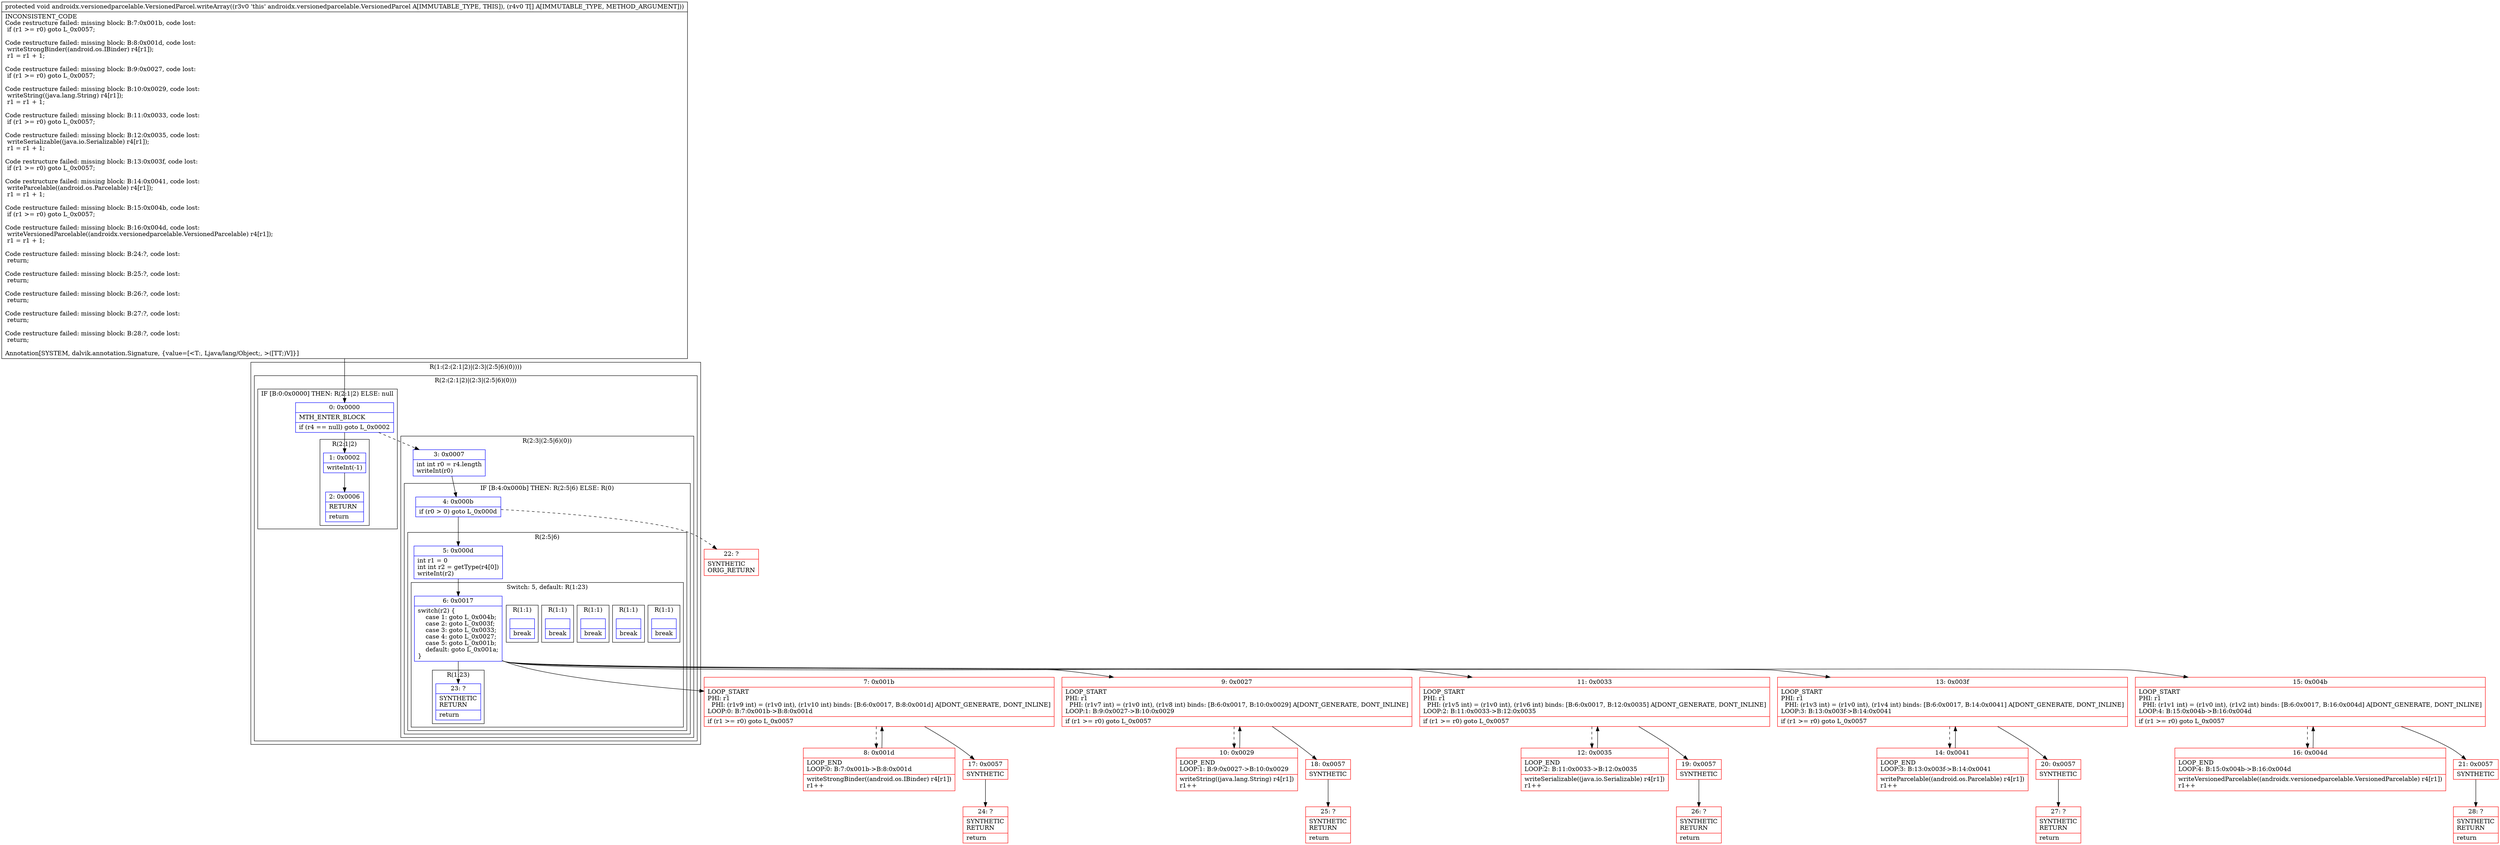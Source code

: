digraph "CFG forandroidx.versionedparcelable.VersionedParcel.writeArray([Ljava\/lang\/Object;)V" {
subgraph cluster_Region_1886459017 {
label = "R(1:(2:(2:1|2)|(2:3|(2:5|6)(0))))";
node [shape=record,color=blue];
subgraph cluster_Region_367865090 {
label = "R(2:(2:1|2)|(2:3|(2:5|6)(0)))";
node [shape=record,color=blue];
subgraph cluster_IfRegion_348276913 {
label = "IF [B:0:0x0000] THEN: R(2:1|2) ELSE: null";
node [shape=record,color=blue];
Node_0 [shape=record,label="{0\:\ 0x0000|MTH_ENTER_BLOCK\l|if (r4 == null) goto L_0x0002\l}"];
subgraph cluster_Region_51222586 {
label = "R(2:1|2)";
node [shape=record,color=blue];
Node_1 [shape=record,label="{1\:\ 0x0002|writeInt(\-1)\l}"];
Node_2 [shape=record,label="{2\:\ 0x0006|RETURN\l|return\l}"];
}
}
subgraph cluster_Region_1585919203 {
label = "R(2:3|(2:5|6)(0))";
node [shape=record,color=blue];
Node_3 [shape=record,label="{3\:\ 0x0007|int int r0 = r4.length\lwriteInt(r0)\l}"];
subgraph cluster_IfRegion_1065852580 {
label = "IF [B:4:0x000b] THEN: R(2:5|6) ELSE: R(0)";
node [shape=record,color=blue];
Node_4 [shape=record,label="{4\:\ 0x000b|if (r0 \> 0) goto L_0x000d\l}"];
subgraph cluster_Region_1920563152 {
label = "R(2:5|6)";
node [shape=record,color=blue];
Node_5 [shape=record,label="{5\:\ 0x000d|int r1 = 0\lint int r2 = getType(r4[0])\lwriteInt(r2)\l}"];
subgraph cluster_SwitchRegion_431482766 {
label = "Switch: 5, default: R(1:23)";
node [shape=record,color=blue];
Node_6 [shape=record,label="{6\:\ 0x0017|switch(r2) \{\l    case 1: goto L_0x004b;\l    case 2: goto L_0x003f;\l    case 3: goto L_0x0033;\l    case 4: goto L_0x0027;\l    case 5: goto L_0x001b;\l    default: goto L_0x001a;\l\}\l}"];
subgraph cluster_Region_2074083726 {
label = "R(1:1)";
node [shape=record,color=blue];
Node_InsnContainer_123315909 [shape=record,label="{|break\l}"];
}
subgraph cluster_Region_22606175 {
label = "R(1:1)";
node [shape=record,color=blue];
Node_InsnContainer_1853584646 [shape=record,label="{|break\l}"];
}
subgraph cluster_Region_355251510 {
label = "R(1:1)";
node [shape=record,color=blue];
Node_InsnContainer_1594447576 [shape=record,label="{|break\l}"];
}
subgraph cluster_Region_421365359 {
label = "R(1:1)";
node [shape=record,color=blue];
Node_InsnContainer_754647823 [shape=record,label="{|break\l}"];
}
subgraph cluster_Region_1544459939 {
label = "R(1:1)";
node [shape=record,color=blue];
Node_InsnContainer_1235526764 [shape=record,label="{|break\l}"];
}
subgraph cluster_Region_1023372745 {
label = "R(1:23)";
node [shape=record,color=blue];
Node_23 [shape=record,label="{23\:\ ?|SYNTHETIC\lRETURN\l|return\l}"];
}
}
}
subgraph cluster_Region_1214833186 {
label = "R(0)";
node [shape=record,color=blue];
}
}
}
}
}
Node_7 [shape=record,color=red,label="{7\:\ 0x001b|LOOP_START\lPHI: r1 \l  PHI: (r1v9 int) = (r1v0 int), (r1v10 int) binds: [B:6:0x0017, B:8:0x001d] A[DONT_GENERATE, DONT_INLINE]\lLOOP:0: B:7:0x001b\-\>B:8:0x001d\l|if (r1 \>= r0) goto L_0x0057\l}"];
Node_8 [shape=record,color=red,label="{8\:\ 0x001d|LOOP_END\lLOOP:0: B:7:0x001b\-\>B:8:0x001d\l|writeStrongBinder((android.os.IBinder) r4[r1])\lr1++\l}"];
Node_9 [shape=record,color=red,label="{9\:\ 0x0027|LOOP_START\lPHI: r1 \l  PHI: (r1v7 int) = (r1v0 int), (r1v8 int) binds: [B:6:0x0017, B:10:0x0029] A[DONT_GENERATE, DONT_INLINE]\lLOOP:1: B:9:0x0027\-\>B:10:0x0029\l|if (r1 \>= r0) goto L_0x0057\l}"];
Node_10 [shape=record,color=red,label="{10\:\ 0x0029|LOOP_END\lLOOP:1: B:9:0x0027\-\>B:10:0x0029\l|writeString((java.lang.String) r4[r1])\lr1++\l}"];
Node_11 [shape=record,color=red,label="{11\:\ 0x0033|LOOP_START\lPHI: r1 \l  PHI: (r1v5 int) = (r1v0 int), (r1v6 int) binds: [B:6:0x0017, B:12:0x0035] A[DONT_GENERATE, DONT_INLINE]\lLOOP:2: B:11:0x0033\-\>B:12:0x0035\l|if (r1 \>= r0) goto L_0x0057\l}"];
Node_12 [shape=record,color=red,label="{12\:\ 0x0035|LOOP_END\lLOOP:2: B:11:0x0033\-\>B:12:0x0035\l|writeSerializable((java.io.Serializable) r4[r1])\lr1++\l}"];
Node_13 [shape=record,color=red,label="{13\:\ 0x003f|LOOP_START\lPHI: r1 \l  PHI: (r1v3 int) = (r1v0 int), (r1v4 int) binds: [B:6:0x0017, B:14:0x0041] A[DONT_GENERATE, DONT_INLINE]\lLOOP:3: B:13:0x003f\-\>B:14:0x0041\l|if (r1 \>= r0) goto L_0x0057\l}"];
Node_14 [shape=record,color=red,label="{14\:\ 0x0041|LOOP_END\lLOOP:3: B:13:0x003f\-\>B:14:0x0041\l|writeParcelable((android.os.Parcelable) r4[r1])\lr1++\l}"];
Node_15 [shape=record,color=red,label="{15\:\ 0x004b|LOOP_START\lPHI: r1 \l  PHI: (r1v1 int) = (r1v0 int), (r1v2 int) binds: [B:6:0x0017, B:16:0x004d] A[DONT_GENERATE, DONT_INLINE]\lLOOP:4: B:15:0x004b\-\>B:16:0x004d\l|if (r1 \>= r0) goto L_0x0057\l}"];
Node_16 [shape=record,color=red,label="{16\:\ 0x004d|LOOP_END\lLOOP:4: B:15:0x004b\-\>B:16:0x004d\l|writeVersionedParcelable((androidx.versionedparcelable.VersionedParcelable) r4[r1])\lr1++\l}"];
Node_17 [shape=record,color=red,label="{17\:\ 0x0057|SYNTHETIC\l}"];
Node_18 [shape=record,color=red,label="{18\:\ 0x0057|SYNTHETIC\l}"];
Node_19 [shape=record,color=red,label="{19\:\ 0x0057|SYNTHETIC\l}"];
Node_20 [shape=record,color=red,label="{20\:\ 0x0057|SYNTHETIC\l}"];
Node_21 [shape=record,color=red,label="{21\:\ 0x0057|SYNTHETIC\l}"];
Node_22 [shape=record,color=red,label="{22\:\ ?|SYNTHETIC\lORIG_RETURN\l}"];
Node_24 [shape=record,color=red,label="{24\:\ ?|SYNTHETIC\lRETURN\l|return\l}"];
Node_25 [shape=record,color=red,label="{25\:\ ?|SYNTHETIC\lRETURN\l|return\l}"];
Node_26 [shape=record,color=red,label="{26\:\ ?|SYNTHETIC\lRETURN\l|return\l}"];
Node_27 [shape=record,color=red,label="{27\:\ ?|SYNTHETIC\lRETURN\l|return\l}"];
Node_28 [shape=record,color=red,label="{28\:\ ?|SYNTHETIC\lRETURN\l|return\l}"];
MethodNode[shape=record,label="{protected void androidx.versionedparcelable.VersionedParcel.writeArray((r3v0 'this' androidx.versionedparcelable.VersionedParcel A[IMMUTABLE_TYPE, THIS]), (r4v0 T[] A[IMMUTABLE_TYPE, METHOD_ARGUMENT]))  | INCONSISTENT_CODE\lCode restructure failed: missing block: B:7:0x001b, code lost:\l    if (r1 \>= r0) goto L_0x0057;\l\lCode restructure failed: missing block: B:8:0x001d, code lost:\l    writeStrongBinder((android.os.IBinder) r4[r1]);\l    r1 = r1 + 1;\l\lCode restructure failed: missing block: B:9:0x0027, code lost:\l    if (r1 \>= r0) goto L_0x0057;\l\lCode restructure failed: missing block: B:10:0x0029, code lost:\l    writeString((java.lang.String) r4[r1]);\l    r1 = r1 + 1;\l\lCode restructure failed: missing block: B:11:0x0033, code lost:\l    if (r1 \>= r0) goto L_0x0057;\l\lCode restructure failed: missing block: B:12:0x0035, code lost:\l    writeSerializable((java.io.Serializable) r4[r1]);\l    r1 = r1 + 1;\l\lCode restructure failed: missing block: B:13:0x003f, code lost:\l    if (r1 \>= r0) goto L_0x0057;\l\lCode restructure failed: missing block: B:14:0x0041, code lost:\l    writeParcelable((android.os.Parcelable) r4[r1]);\l    r1 = r1 + 1;\l\lCode restructure failed: missing block: B:15:0x004b, code lost:\l    if (r1 \>= r0) goto L_0x0057;\l\lCode restructure failed: missing block: B:16:0x004d, code lost:\l    writeVersionedParcelable((androidx.versionedparcelable.VersionedParcelable) r4[r1]);\l    r1 = r1 + 1;\l\lCode restructure failed: missing block: B:24:?, code lost:\l    return;\l\lCode restructure failed: missing block: B:25:?, code lost:\l    return;\l\lCode restructure failed: missing block: B:26:?, code lost:\l    return;\l\lCode restructure failed: missing block: B:27:?, code lost:\l    return;\l\lCode restructure failed: missing block: B:28:?, code lost:\l    return;\l\lAnnotation[SYSTEM, dalvik.annotation.Signature, \{value=[\<T:, Ljava\/lang\/Object;, \>([TT;)V]\}]\l}"];
MethodNode -> Node_0;
Node_0 -> Node_1;
Node_0 -> Node_3[style=dashed];
Node_1 -> Node_2;
Node_3 -> Node_4;
Node_4 -> Node_5;
Node_4 -> Node_22[style=dashed];
Node_5 -> Node_6;
Node_6 -> Node_7;
Node_6 -> Node_9;
Node_6 -> Node_11;
Node_6 -> Node_13;
Node_6 -> Node_15;
Node_6 -> Node_23;
Node_7 -> Node_8[style=dashed];
Node_7 -> Node_17;
Node_8 -> Node_7;
Node_9 -> Node_10[style=dashed];
Node_9 -> Node_18;
Node_10 -> Node_9;
Node_11 -> Node_12[style=dashed];
Node_11 -> Node_19;
Node_12 -> Node_11;
Node_13 -> Node_14[style=dashed];
Node_13 -> Node_20;
Node_14 -> Node_13;
Node_15 -> Node_16[style=dashed];
Node_15 -> Node_21;
Node_16 -> Node_15;
Node_17 -> Node_24;
Node_18 -> Node_25;
Node_19 -> Node_26;
Node_20 -> Node_27;
Node_21 -> Node_28;
}

